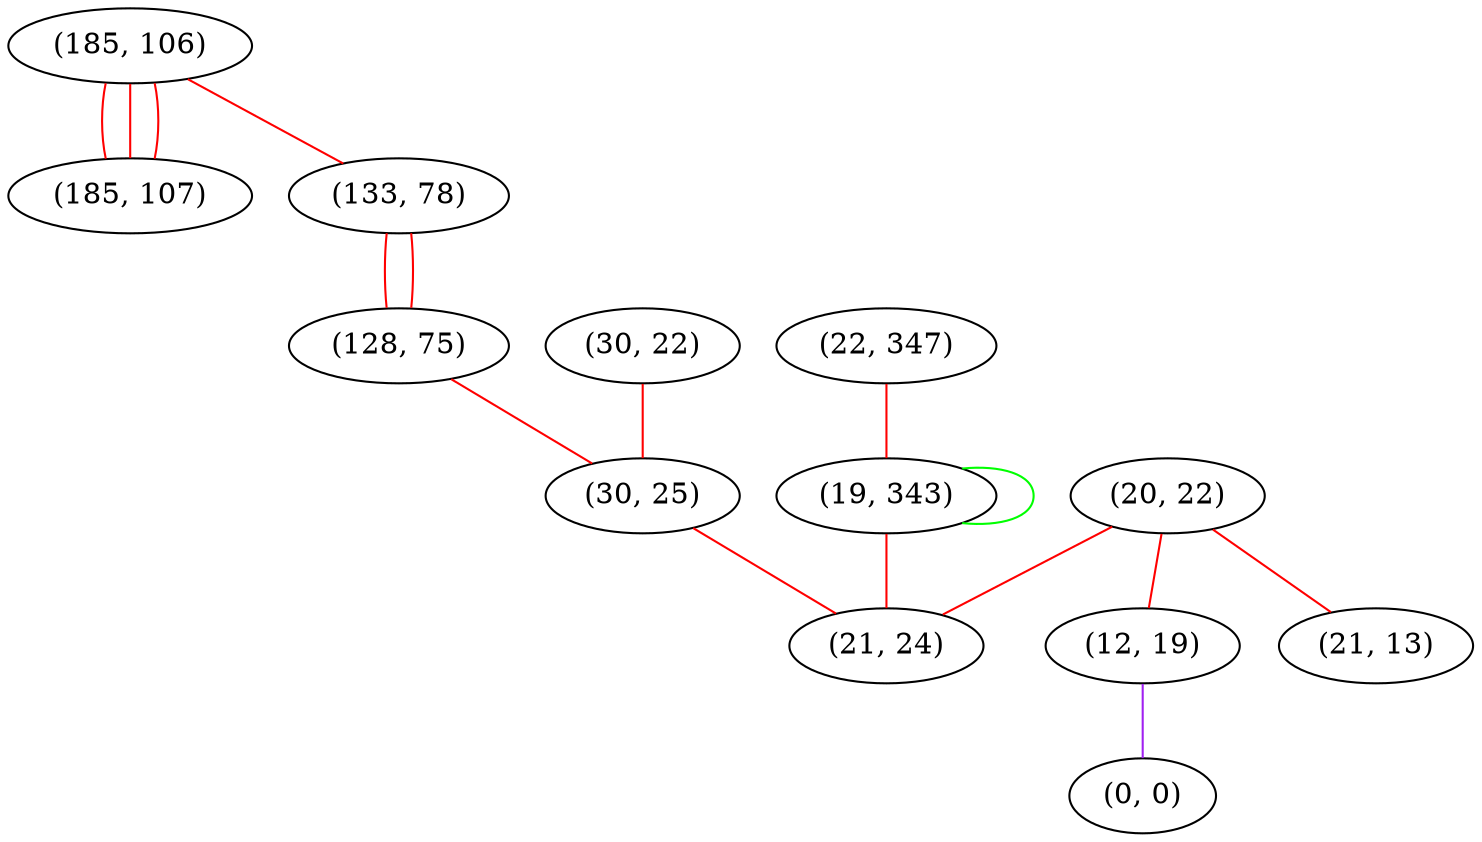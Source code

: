 graph "" {
"(185, 106)";
"(185, 107)";
"(20, 22)";
"(22, 347)";
"(12, 19)";
"(30, 22)";
"(133, 78)";
"(128, 75)";
"(0, 0)";
"(19, 343)";
"(30, 25)";
"(21, 13)";
"(21, 24)";
"(185, 106)" -- "(133, 78)"  [color=red, key=0, weight=1];
"(185, 106)" -- "(185, 107)"  [color=red, key=0, weight=1];
"(185, 106)" -- "(185, 107)"  [color=red, key=1, weight=1];
"(185, 106)" -- "(185, 107)"  [color=red, key=2, weight=1];
"(20, 22)" -- "(21, 24)"  [color=red, key=0, weight=1];
"(20, 22)" -- "(12, 19)"  [color=red, key=0, weight=1];
"(20, 22)" -- "(21, 13)"  [color=red, key=0, weight=1];
"(22, 347)" -- "(19, 343)"  [color=red, key=0, weight=1];
"(12, 19)" -- "(0, 0)"  [color=purple, key=0, weight=4];
"(30, 22)" -- "(30, 25)"  [color=red, key=0, weight=1];
"(133, 78)" -- "(128, 75)"  [color=red, key=0, weight=1];
"(133, 78)" -- "(128, 75)"  [color=red, key=1, weight=1];
"(128, 75)" -- "(30, 25)"  [color=red, key=0, weight=1];
"(19, 343)" -- "(19, 343)"  [color=green, key=0, weight=2];
"(19, 343)" -- "(21, 24)"  [color=red, key=0, weight=1];
"(30, 25)" -- "(21, 24)"  [color=red, key=0, weight=1];
}
